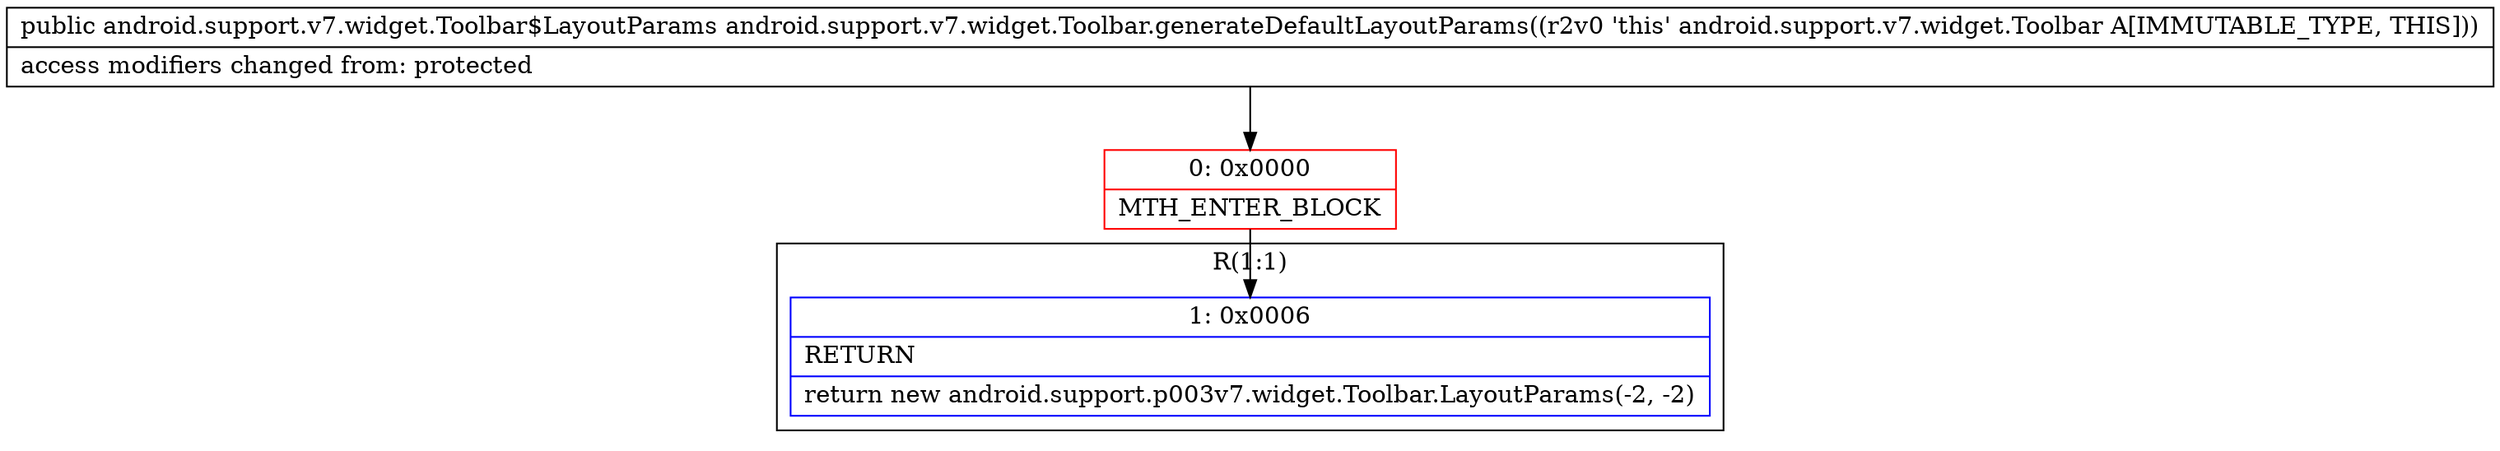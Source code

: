 digraph "CFG forandroid.support.v7.widget.Toolbar.generateDefaultLayoutParams()Landroid\/support\/v7\/widget\/Toolbar$LayoutParams;" {
subgraph cluster_Region_1018123214 {
label = "R(1:1)";
node [shape=record,color=blue];
Node_1 [shape=record,label="{1\:\ 0x0006|RETURN\l|return new android.support.p003v7.widget.Toolbar.LayoutParams(\-2, \-2)\l}"];
}
Node_0 [shape=record,color=red,label="{0\:\ 0x0000|MTH_ENTER_BLOCK\l}"];
MethodNode[shape=record,label="{public android.support.v7.widget.Toolbar$LayoutParams android.support.v7.widget.Toolbar.generateDefaultLayoutParams((r2v0 'this' android.support.v7.widget.Toolbar A[IMMUTABLE_TYPE, THIS]))  | access modifiers changed from: protected\l}"];
MethodNode -> Node_0;
Node_0 -> Node_1;
}

